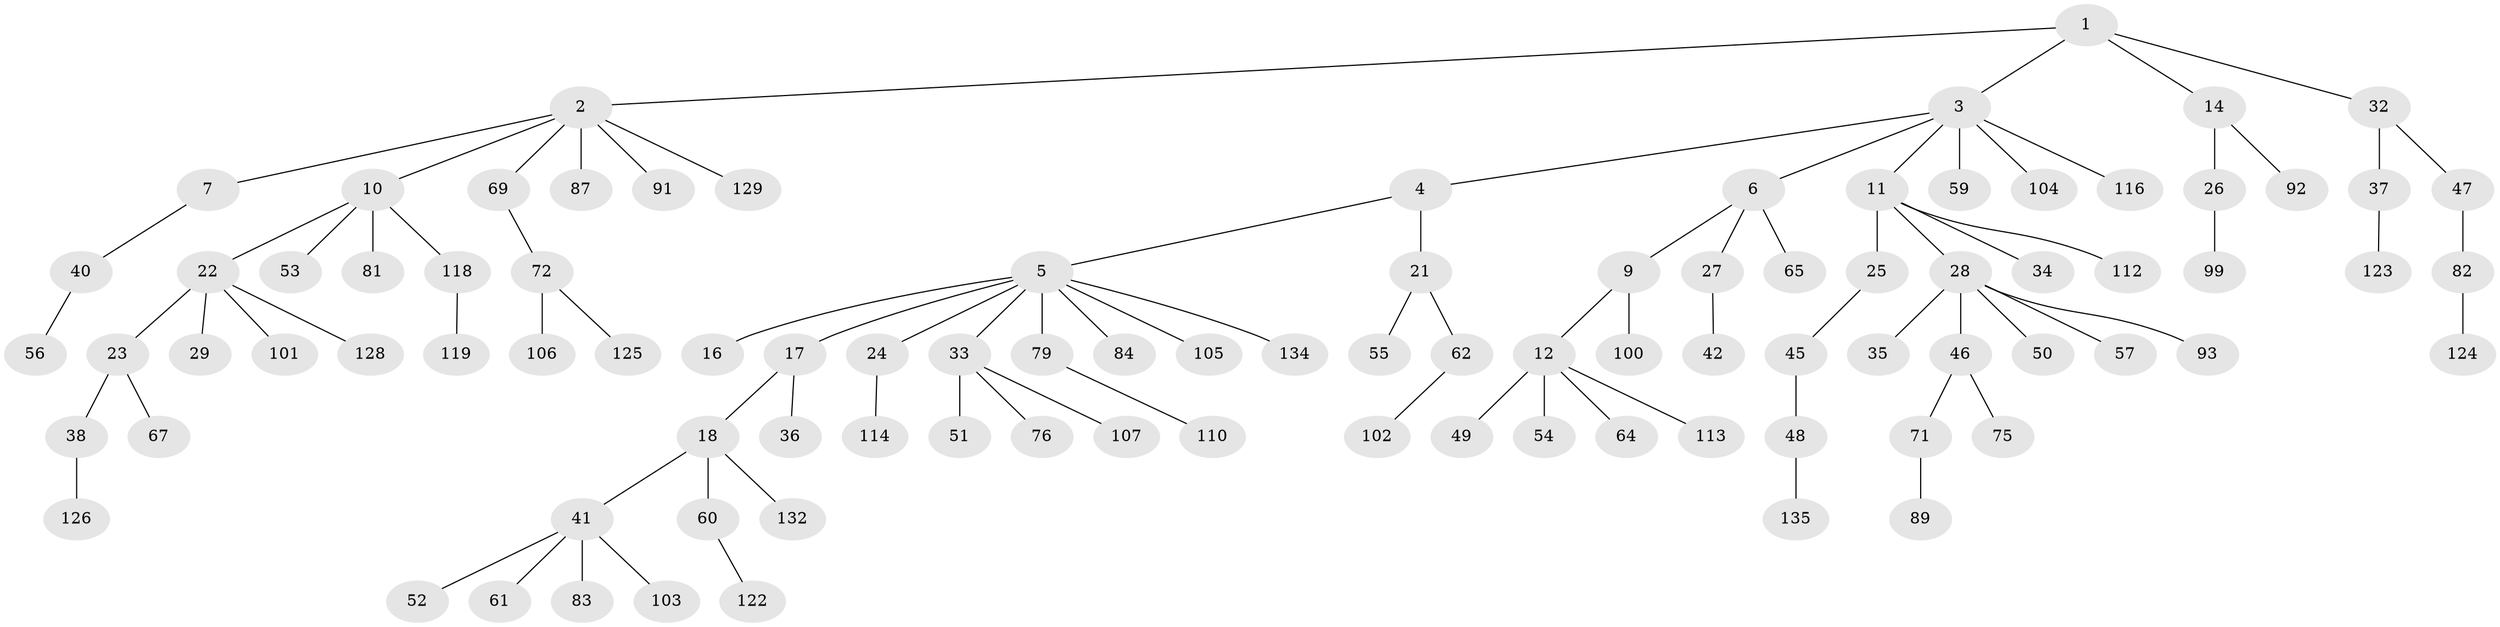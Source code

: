 // Generated by graph-tools (version 1.1) at 2025/52/02/27/25 19:52:13]
// undirected, 95 vertices, 94 edges
graph export_dot {
graph [start="1"]
  node [color=gray90,style=filled];
  1;
  2 [super="+109"];
  3 [super="+96"];
  4;
  5 [super="+8"];
  6 [super="+13"];
  7 [super="+15"];
  9 [super="+77"];
  10 [super="+20"];
  11 [super="+43"];
  12 [super="+19"];
  14;
  16;
  17 [super="+70"];
  18 [super="+31"];
  21;
  22 [super="+44"];
  23 [super="+68"];
  24 [super="+78"];
  25 [super="+88"];
  26 [super="+39"];
  27 [super="+95"];
  28 [super="+30"];
  29;
  32 [super="+80"];
  33 [super="+58"];
  34;
  35;
  36;
  37 [super="+85"];
  38 [super="+133"];
  40;
  41 [super="+63"];
  42;
  45;
  46;
  47 [super="+66"];
  48 [super="+73"];
  49;
  50;
  51;
  52;
  53 [super="+120"];
  54;
  55 [super="+108"];
  56 [super="+94"];
  57 [super="+86"];
  59 [super="+117"];
  60 [super="+97"];
  61;
  62 [super="+121"];
  64 [super="+74"];
  65;
  67;
  69;
  71;
  72 [super="+90"];
  75;
  76;
  79;
  81;
  82 [super="+111"];
  83 [super="+130"];
  84;
  87;
  89;
  91;
  92 [super="+98"];
  93;
  99;
  100;
  101 [super="+115"];
  102;
  103;
  104;
  105;
  106 [super="+127"];
  107;
  110;
  112;
  113;
  114;
  116;
  118;
  119;
  122;
  123;
  124;
  125;
  126 [super="+131"];
  128;
  129;
  132;
  134;
  135;
  1 -- 2;
  1 -- 3;
  1 -- 14;
  1 -- 32;
  2 -- 7;
  2 -- 10;
  2 -- 69;
  2 -- 87;
  2 -- 91;
  2 -- 129;
  3 -- 4;
  3 -- 6;
  3 -- 11;
  3 -- 59;
  3 -- 104;
  3 -- 116;
  4 -- 5;
  4 -- 21;
  5 -- 33;
  5 -- 134;
  5 -- 16;
  5 -- 17;
  5 -- 84;
  5 -- 24;
  5 -- 105;
  5 -- 79;
  6 -- 9;
  6 -- 27;
  6 -- 65;
  7 -- 40;
  9 -- 12;
  9 -- 100;
  10 -- 81;
  10 -- 53;
  10 -- 118;
  10 -- 22;
  11 -- 25;
  11 -- 28;
  11 -- 34;
  11 -- 112;
  12 -- 49;
  12 -- 64;
  12 -- 113;
  12 -- 54;
  14 -- 26;
  14 -- 92;
  17 -- 18;
  17 -- 36;
  18 -- 41;
  18 -- 60;
  18 -- 132;
  21 -- 55;
  21 -- 62;
  22 -- 23;
  22 -- 29;
  22 -- 101;
  22 -- 128;
  23 -- 38;
  23 -- 67;
  24 -- 114;
  25 -- 45;
  26 -- 99;
  27 -- 42;
  28 -- 35;
  28 -- 46;
  28 -- 57;
  28 -- 50;
  28 -- 93;
  32 -- 37;
  32 -- 47;
  33 -- 51;
  33 -- 107;
  33 -- 76;
  37 -- 123;
  38 -- 126;
  40 -- 56;
  41 -- 52;
  41 -- 61;
  41 -- 103;
  41 -- 83;
  45 -- 48;
  46 -- 71;
  46 -- 75;
  47 -- 82;
  48 -- 135;
  60 -- 122;
  62 -- 102;
  69 -- 72;
  71 -- 89;
  72 -- 106;
  72 -- 125;
  79 -- 110;
  82 -- 124;
  118 -- 119;
}

